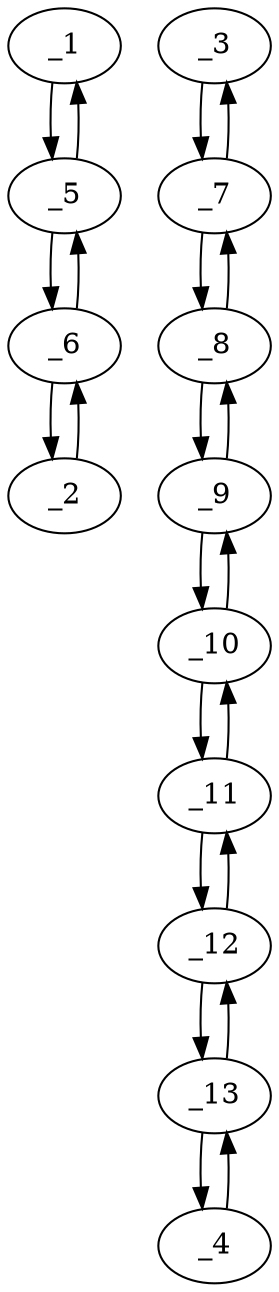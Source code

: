 digraph f0738_09 {
	_1	 [x="195.000000",
		y="137.000000"];
	_5	 [x="199.000000",
		y="153.000000"];
	_1 -> _5	 [angle="1.325818",
		orient="0.970143"];
	_2	 [x="216.000000",
		y="175.000000"];
	_6	 [x="202.000000",
		y="169.000000"];
	_2 -> _6	 [angle="-2.736701",
		orient="-0.393919"];
	_3	 [x="99.000000",
		y="176.000000"];
	_7	 [x="110.000000",
		y="165.000000"];
	_3 -> _7	 [angle="-0.785398",
		orient="-0.707107"];
	_4	 [x="88.000000",
		y="188.000000"];
	_13	 [x="85.000000",
		y="171.000000"];
	_4 -> _13	 [angle="-1.745469",
		orient="-0.984784"];
	_5 -> _1	 [angle="-1.815775",
		orient="-0.970143"];
	_5 -> _6	 [angle="1.385448",
		orient="0.982872"];
	_6 -> _2	 [angle="0.404892",
		orient="0.393919"];
	_6 -> _5	 [angle="-1.756144",
		orient="-0.982872"];
	_7 -> _3	 [angle="2.356194",
		orient="0.707107"];
	_8	 [x="116.000000",
		y="148.000000"];
	_7 -> _8	 [angle="-1.231504",
		orient="-0.942990"];
	_8 -> _7	 [angle="1.910089",
		orient="0.942990"];
	_9	 [x="122.000000",
		y="132.000000"];
	_8 -> _9	 [angle="-1.212026",
		orient="-0.936329"];
	_9 -> _8	 [angle="1.929567",
		orient="0.936329"];
	_10	 [x="110.000000",
		y="129.000000"];
	_9 -> _10	 [angle="-2.896614",
		orient="-0.242536"];
	_10 -> _9	 [angle="0.244979",
		orient="0.242536"];
	_11	 [x="100.000000",
		y="141.000000"];
	_10 -> _11	 [angle="2.265535",
		orient="0.768221"];
	_11 -> _10	 [angle="-0.876058",
		orient="-0.768221"];
	_12	 [x="91.000000",
		y="154.000000"];
	_11 -> _12	 [angle="2.176341",
		orient="0.822192"];
	_12 -> _11	 [angle="-0.965252",
		orient="-0.822192"];
	_12 -> _13	 [angle="1.910089",
		orient="0.942990"];
	_13 -> _4	 [angle="1.396124",
		orient="0.984784"];
	_13 -> _12	 [angle="-1.231504",
		orient="-0.942990"];
}
